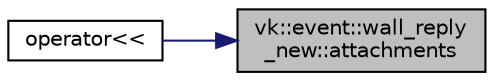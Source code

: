 digraph "vk::event::wall_reply_new::attachments"
{
 // LATEX_PDF_SIZE
  edge [fontname="Helvetica",fontsize="10",labelfontname="Helvetica",labelfontsize="10"];
  node [fontname="Helvetica",fontsize="10",shape=record];
  rankdir="RL";
  Node1 [label="vk::event::wall_reply\l_new::attachments",height=0.2,width=0.4,color="black", fillcolor="grey75", style="filled", fontcolor="black",tooltip="Get attachments vector."];
  Node1 -> Node2 [dir="back",color="midnightblue",fontsize="10",style="solid",fontname="Helvetica"];
  Node2 [label="operator\<\<",height=0.2,width=0.4,color="black", fillcolor="white", style="filled",URL="$wall__reply__new_8hpp.html#a1813a9a51eb9a39ac67cebc455664215",tooltip=" "];
}
